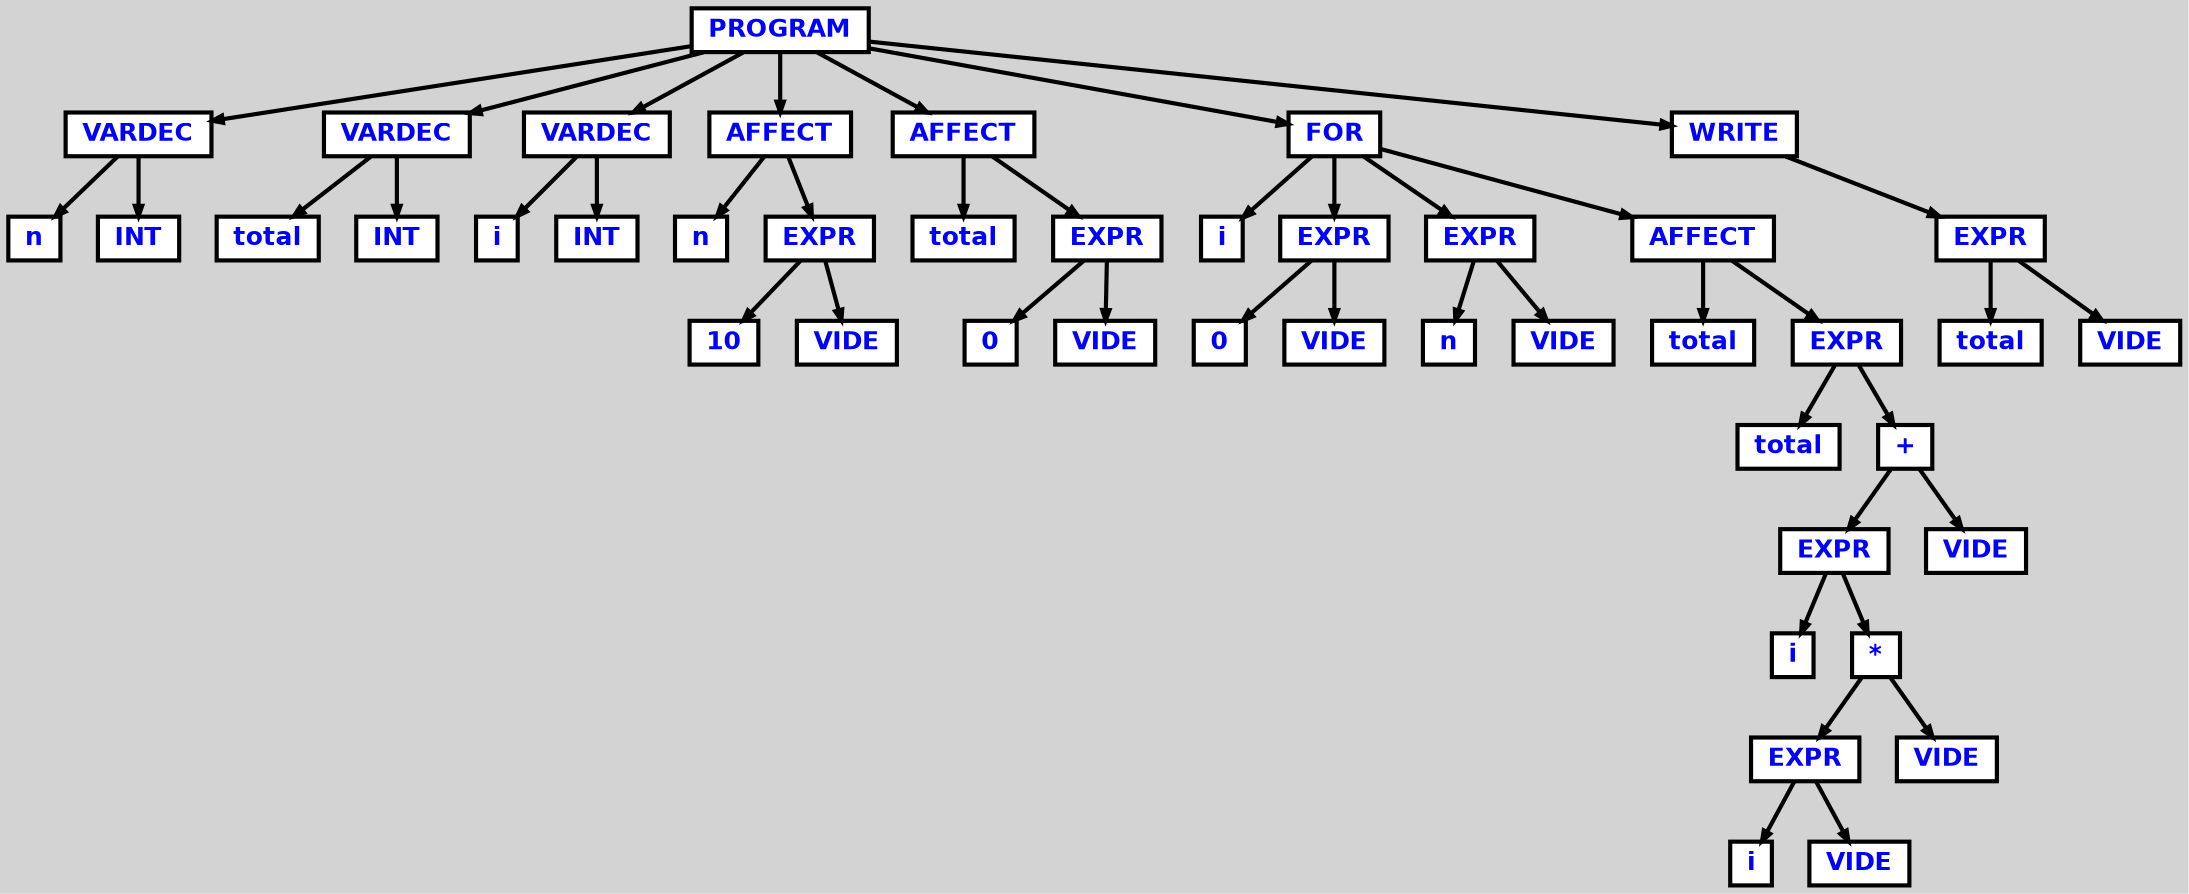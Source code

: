 digraph {

	ordering=out;
	ranksep=.4;
	bgcolor="lightgrey"; node [shape=box, fixedsize=false, fontsize=12, fontname="Helvetica-bold", fontcolor="blue"
		width=.25, height=.25, color="black", fillcolor="white", style="filled, solid, bold"];
	edge [arrowsize=.5, color="black", style="bold"]

  n0 [label="PROGRAM"];
  n1 [label="VARDEC"];
  n1 [label="VARDEC"];
  n2 [label="n"];
  n3 [label="INT"];
  n4 [label="VARDEC"];
  n4 [label="VARDEC"];
  n5 [label="total"];
  n6 [label="INT"];
  n7 [label="VARDEC"];
  n7 [label="VARDEC"];
  n8 [label="i"];
  n9 [label="INT"];
  n10 [label="AFFECT"];
  n10 [label="AFFECT"];
  n11 [label="n"];
  n12 [label="EXPR"];
  n12 [label="EXPR"];
  n13 [label="10"];
  n14 [label="VIDE"];
  n15 [label="AFFECT"];
  n15 [label="AFFECT"];
  n16 [label="total"];
  n17 [label="EXPR"];
  n17 [label="EXPR"];
  n18 [label="0"];
  n19 [label="VIDE"];
  n20 [label="FOR"];
  n20 [label="FOR"];
  n21 [label="i"];
  n22 [label="EXPR"];
  n22 [label="EXPR"];
  n23 [label="0"];
  n24 [label="VIDE"];
  n25 [label="EXPR"];
  n25 [label="EXPR"];
  n26 [label="n"];
  n27 [label="VIDE"];
  n28 [label="AFFECT"];
  n28 [label="AFFECT"];
  n29 [label="total"];
  n30 [label="EXPR"];
  n30 [label="EXPR"];
  n31 [label="total"];
  n32 [label="+"];
  n32 [label="+"];
  n33 [label="EXPR"];
  n33 [label="EXPR"];
  n34 [label="i"];
  n35 [label="*"];
  n35 [label="*"];
  n36 [label="EXPR"];
  n36 [label="EXPR"];
  n37 [label="i"];
  n38 [label="VIDE"];
  n39 [label="VIDE"];
  n40 [label="VIDE"];
  n41 [label="WRITE"];
  n41 [label="WRITE"];
  n42 [label="EXPR"];
  n42 [label="EXPR"];
  n43 [label="total"];
  n44 [label="VIDE"];

  n0 -> n1 // "PROGRAM" -> "VARDEC"
  n1 -> n2 // "VARDEC" -> "n"
  n1 -> n3 // "VARDEC" -> "INT"
  n0 -> n4 // "PROGRAM" -> "VARDEC"
  n4 -> n5 // "VARDEC" -> "total"
  n4 -> n6 // "VARDEC" -> "INT"
  n0 -> n7 // "PROGRAM" -> "VARDEC"
  n7 -> n8 // "VARDEC" -> "i"
  n7 -> n9 // "VARDEC" -> "INT"
  n0 -> n10 // "PROGRAM" -> "AFFECT"
  n10 -> n11 // "AFFECT" -> "n"
  n10 -> n12 // "AFFECT" -> "EXPR"
  n12 -> n13 // "EXPR" -> "10"
  n12 -> n14 // "EXPR" -> "VIDE"
  n0 -> n15 // "PROGRAM" -> "AFFECT"
  n15 -> n16 // "AFFECT" -> "total"
  n15 -> n17 // "AFFECT" -> "EXPR"
  n17 -> n18 // "EXPR" -> "0"
  n17 -> n19 // "EXPR" -> "VIDE"
  n0 -> n20 // "PROGRAM" -> "FOR"
  n20 -> n21 // "FOR" -> "i"
  n20 -> n22 // "FOR" -> "EXPR"
  n22 -> n23 // "EXPR" -> "0"
  n22 -> n24 // "EXPR" -> "VIDE"
  n20 -> n25 // "FOR" -> "EXPR"
  n25 -> n26 // "EXPR" -> "n"
  n25 -> n27 // "EXPR" -> "VIDE"
  n20 -> n28 // "FOR" -> "AFFECT"
  n28 -> n29 // "AFFECT" -> "total"
  n28 -> n30 // "AFFECT" -> "EXPR"
  n30 -> n31 // "EXPR" -> "total"
  n30 -> n32 // "EXPR" -> "+"
  n32 -> n33 // "+" -> "EXPR"
  n33 -> n34 // "EXPR" -> "i"
  n33 -> n35 // "EXPR" -> "*"
  n35 -> n36 // "*" -> "EXPR"
  n36 -> n37 // "EXPR" -> "i"
  n36 -> n38 // "EXPR" -> "VIDE"
  n35 -> n39 // "*" -> "VIDE"
  n32 -> n40 // "+" -> "VIDE"
  n0 -> n41 // "PROGRAM" -> "WRITE"
  n41 -> n42 // "WRITE" -> "EXPR"
  n42 -> n43 // "EXPR" -> "total"
  n42 -> n44 // "EXPR" -> "VIDE"

}

